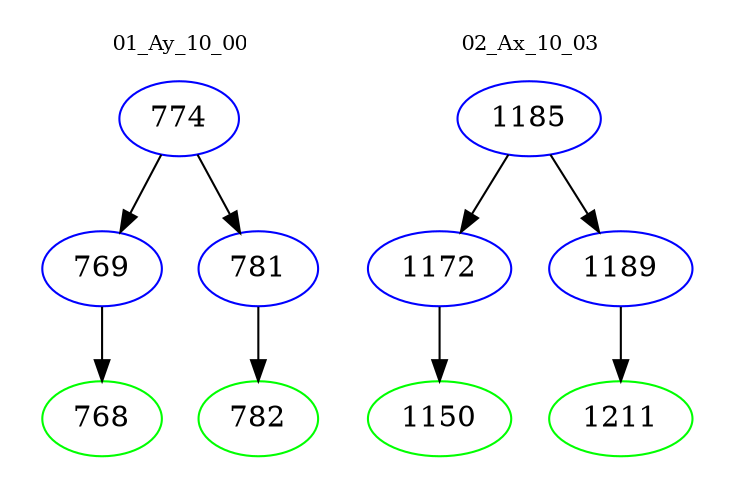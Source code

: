 digraph{
subgraph cluster_0 {
color = white
label = "01_Ay_10_00";
fontsize=10;
T0_774 [label="774", color="blue"]
T0_774 -> T0_769 [color="black"]
T0_769 [label="769", color="blue"]
T0_769 -> T0_768 [color="black"]
T0_768 [label="768", color="green"]
T0_774 -> T0_781 [color="black"]
T0_781 [label="781", color="blue"]
T0_781 -> T0_782 [color="black"]
T0_782 [label="782", color="green"]
}
subgraph cluster_1 {
color = white
label = "02_Ax_10_03";
fontsize=10;
T1_1185 [label="1185", color="blue"]
T1_1185 -> T1_1172 [color="black"]
T1_1172 [label="1172", color="blue"]
T1_1172 -> T1_1150 [color="black"]
T1_1150 [label="1150", color="green"]
T1_1185 -> T1_1189 [color="black"]
T1_1189 [label="1189", color="blue"]
T1_1189 -> T1_1211 [color="black"]
T1_1211 [label="1211", color="green"]
}
}
